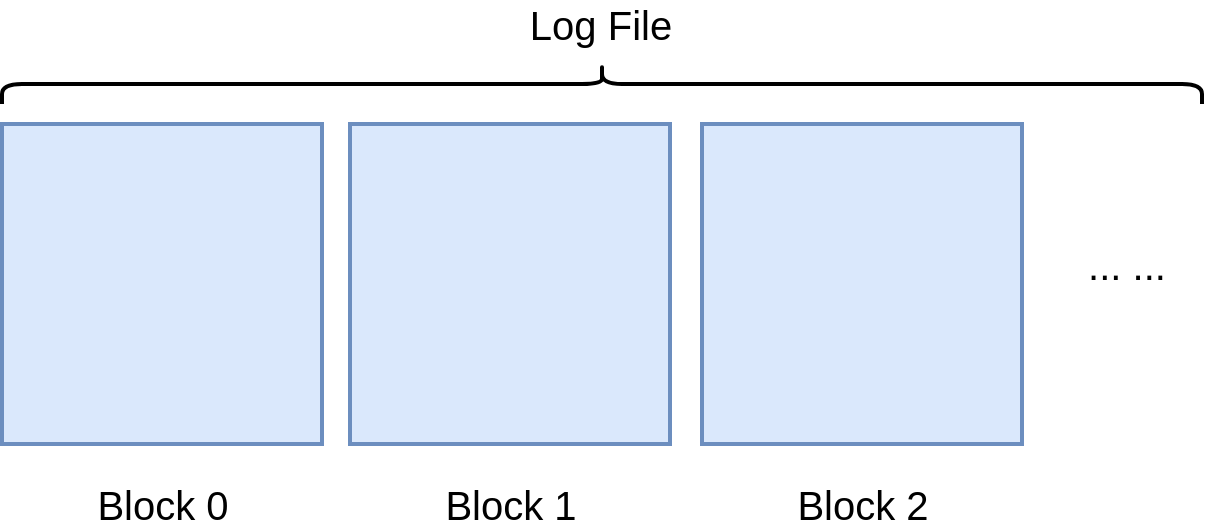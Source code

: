 <mxfile version="14.2.4" type="embed" pages="5">
    <diagram id="dQNIG8Q27GlIKvFxdfMV" name="file vs block">
        <mxGraphModel dx="861" dy="679" grid="1" gridSize="10" guides="1" tooltips="1" connect="1" arrows="1" fold="1" page="1" pageScale="1" pageWidth="827" pageHeight="1169" background="#ffffff" math="0" shadow="0">
            <root>
                <mxCell id="0"/>
                <mxCell id="1" parent="0"/>
                <mxCell id="2" value="" style="rounded=0;whiteSpace=wrap;html=1;strokeWidth=2;fillColor=#dae8fc;strokeColor=#6c8ebf;" parent="1" vertex="1">
                    <mxGeometry x="160" y="280" width="160" height="160" as="geometry"/>
                </mxCell>
                <mxCell id="3" value="&lt;font style=&quot;font-size: 20px&quot;&gt;Log File&lt;br&gt;&lt;/font&gt;" style="text;html=1;align=center;verticalAlign=middle;resizable=0;points=[];autosize=1;" parent="1" vertex="1">
                    <mxGeometry x="414" y="220" width="90" height="20" as="geometry"/>
                </mxCell>
                <mxCell id="4" value="" style="shape=curlyBracket;whiteSpace=wrap;html=1;rounded=1;strokeWidth=2;rotation=90;" parent="1" vertex="1">
                    <mxGeometry x="450" y="-40" width="20" height="600" as="geometry"/>
                </mxCell>
                <mxCell id="5" value="" style="rounded=0;whiteSpace=wrap;html=1;strokeWidth=2;fillColor=#dae8fc;strokeColor=#6c8ebf;" parent="1" vertex="1">
                    <mxGeometry x="334" y="280" width="160" height="160" as="geometry"/>
                </mxCell>
                <mxCell id="6" value="" style="rounded=0;whiteSpace=wrap;html=1;strokeWidth=2;fillColor=#dae8fc;strokeColor=#6c8ebf;" parent="1" vertex="1">
                    <mxGeometry x="510" y="280" width="160" height="160" as="geometry"/>
                </mxCell>
                <mxCell id="7" value="&lt;font style=&quot;font-size: 20px&quot;&gt;... ...&lt;br&gt;&lt;/font&gt;" style="text;html=1;align=center;verticalAlign=middle;resizable=0;points=[];autosize=1;" parent="1" vertex="1">
                    <mxGeometry x="697" y="340" width="50" height="20" as="geometry"/>
                </mxCell>
                <mxCell id="9" value="&lt;font style=&quot;font-size: 20px&quot;&gt;Block 0&lt;br&gt;&lt;/font&gt;" style="text;html=1;align=center;verticalAlign=middle;resizable=0;points=[];autosize=1;" parent="1" vertex="1">
                    <mxGeometry x="200" y="460" width="80" height="20" as="geometry"/>
                </mxCell>
                <mxCell id="10" value="&lt;font style=&quot;font-size: 20px&quot;&gt;Block 1&lt;br&gt;&lt;/font&gt;" style="text;html=1;align=center;verticalAlign=middle;resizable=0;points=[];autosize=1;" parent="1" vertex="1">
                    <mxGeometry x="374" y="460" width="80" height="20" as="geometry"/>
                </mxCell>
                <mxCell id="11" value="&lt;font style=&quot;font-size: 20px&quot;&gt;Block 2&lt;br&gt;&lt;/font&gt;" style="text;html=1;align=center;verticalAlign=middle;resizable=0;points=[];autosize=1;" parent="1" vertex="1">
                    <mxGeometry x="550" y="460" width="80" height="20" as="geometry"/>
                </mxCell>
            </root>
        </mxGraphModel>
    </diagram>
    <diagram id="fXOmMXj4YmX_HUZREp4D" name="record vs fragment">
        &#xa;        &#xa;        &#xa;        &#xa;&#xa;&#xa;&#xa;
        <mxGraphModel dx="861" dy="679" grid="1" gridSize="10" guides="1" tooltips="1" connect="1" arrows="1" fold="1" page="1" pageScale="1" pageWidth="827" pageHeight="1169" background="#ffffff" math="0" shadow="0">
            &#xa;            &#xa;            &#xa;            &#xa;&#xa;&#xa;&#xa;
            <root>
                &#xa;                &#xa;                &#xa;                &#xa;&#xa;&#xa;&#xa;
                <mxCell id="CwOyHAoWBClPPB-sF8l6-0"/>
                &#xa;                &#xa;                &#xa;                &#xa;&#xa;&#xa;&#xa;
                <mxCell id="CwOyHAoWBClPPB-sF8l6-1" parent="CwOyHAoWBClPPB-sF8l6-0"/>
                &#xa;                &#xa;                &#xa;                &#xa;&#xa;&#xa;&#xa;
                <mxCell id="WEcz3mI1UXbWzvbzAh6m-0" value="&lt;span style=&quot;font-size: 16px&quot;&gt;Full Fragment&lt;/span&gt;" style="rounded=0;whiteSpace=wrap;html=1;strokeWidth=2;fillColor=#ffe6cc;strokeColor=#d79b00;" parent="CwOyHAoWBClPPB-sF8l6-1" vertex="1">
                    &#xa;                    &#xa;                    &#xa;                    &#xa;&#xa;&#xa;&#xa;
                    <mxGeometry x="280" y="200" width="160" height="40" as="geometry"/>
                    &#xa;                    &#xa;                    &#xa;                    &#xa;&#xa;&#xa;&#xa;
                </mxCell>
                &#xa;                &#xa;                &#xa;                &#xa;&#xa;&#xa;&#xa;
                <mxCell id="H-gixUze9QXag6YhXeBz-0" value="&lt;font style=&quot;font-size: 20px&quot;&gt;Single Fragment Record&lt;br&gt;&lt;/font&gt;" style="text;html=1;align=right;verticalAlign=middle;resizable=0;points=[];autosize=1;" parent="CwOyHAoWBClPPB-sF8l6-1" vertex="1">
                    &#xa;                    &#xa;                    &#xa;                    &#xa;&#xa;&#xa;&#xa;
                    <mxGeometry x="40" y="210" width="230" height="20" as="geometry"/>
                    &#xa;                    &#xa;                    &#xa;                    &#xa;&#xa;&#xa;&#xa;
                </mxCell>
                &#xa;                &#xa;                &#xa;                &#xa;&#xa;&#xa;&#xa;
                <mxCell id="H-gixUze9QXag6YhXeBz-1" value="&lt;font style=&quot;font-size: 20px&quot;&gt;Multi Fragment Record&lt;br&gt;&lt;/font&gt;" style="text;html=1;align=right;verticalAlign=middle;resizable=0;points=[];autosize=1;" parent="CwOyHAoWBClPPB-sF8l6-1" vertex="1">
                    &#xa;                    &#xa;                    &#xa;                    &#xa;&#xa;&#xa;&#xa;
                    <mxGeometry x="45" y="370" width="220" height="20" as="geometry"/>
                    &#xa;                    &#xa;                    &#xa;                    &#xa;&#xa;&#xa;&#xa;
                </mxCell>
                &#xa;                &#xa;                &#xa;                &#xa;&#xa;&#xa;&#xa;
                <mxCell id="H-gixUze9QXag6YhXeBz-2" value="&lt;font style=&quot;font-size: 16px&quot;&gt;First Fragment&lt;/font&gt;" style="rounded=0;whiteSpace=wrap;html=1;strokeWidth=2;fillColor=#ffe6cc;strokeColor=#d79b00;" parent="CwOyHAoWBClPPB-sF8l6-1" vertex="1">
                    &#xa;                    &#xa;                    &#xa;                    &#xa;&#xa;&#xa;&#xa;
                    <mxGeometry x="280" y="280" width="160" height="40" as="geometry"/>
                    &#xa;                    &#xa;                    &#xa;                    &#xa;&#xa;&#xa;&#xa;
                </mxCell>
                &#xa;                &#xa;                &#xa;                &#xa;&#xa;&#xa;&#xa;
                <mxCell id="0oJmQu_wwgX_ptt2UDow-0" value="&lt;font style=&quot;font-size: 16px&quot;&gt;Middle Fragment&lt;/font&gt;" style="rounded=0;whiteSpace=wrap;html=1;strokeWidth=2;fillColor=#ffe6cc;strokeColor=#d79b00;" parent="CwOyHAoWBClPPB-sF8l6-1" vertex="1">
                    &#xa;                    &#xa;                    &#xa;                    &#xa;&#xa;&#xa;&#xa;
                    <mxGeometry x="280" y="320" width="160" height="40" as="geometry"/>
                    &#xa;                    &#xa;                    &#xa;                    &#xa;&#xa;&#xa;&#xa;
                </mxCell>
                &#xa;                &#xa;                &#xa;                &#xa;&#xa;&#xa;&#xa;
                <mxCell id="0oJmQu_wwgX_ptt2UDow-1" value="&lt;span style=&quot;font-size: 16px&quot;&gt;Middle Fragment&lt;/span&gt;" style="rounded=0;whiteSpace=wrap;html=1;strokeWidth=2;fillColor=#ffe6cc;strokeColor=#d79b00;" parent="CwOyHAoWBClPPB-sF8l6-1" vertex="1">
                    &#xa;                    &#xa;                    &#xa;                    &#xa;&#xa;&#xa;&#xa;
                    <mxGeometry x="280" y="360" width="160" height="40" as="geometry"/>
                    &#xa;                    &#xa;                    &#xa;                    &#xa;&#xa;&#xa;&#xa;
                </mxCell>
                &#xa;                &#xa;                &#xa;                &#xa;&#xa;&#xa;&#xa;
                <mxCell id="0oJmQu_wwgX_ptt2UDow-2" value="&lt;span style=&quot;font-size: 16px&quot;&gt;Middle Fragment&lt;/span&gt;" style="rounded=0;whiteSpace=wrap;html=1;strokeWidth=2;fillColor=#ffe6cc;strokeColor=#d79b00;" parent="CwOyHAoWBClPPB-sF8l6-1" vertex="1">
                    &#xa;                    &#xa;                    &#xa;                    &#xa;&#xa;&#xa;&#xa;
                    <mxGeometry x="280" y="400" width="160" height="40" as="geometry"/>
                    &#xa;                    &#xa;                    &#xa;                    &#xa;&#xa;&#xa;&#xa;
                </mxCell>
                &#xa;                &#xa;                &#xa;                &#xa;&#xa;&#xa;&#xa;
                <mxCell id="0oJmQu_wwgX_ptt2UDow-3" value="&lt;font style=&quot;font-size: 16px&quot;&gt;Last Fragment&lt;/font&gt;" style="rounded=0;whiteSpace=wrap;html=1;strokeWidth=2;fillColor=#ffe6cc;strokeColor=#d79b00;" parent="CwOyHAoWBClPPB-sF8l6-1" vertex="1">
                    &#xa;                    &#xa;                    &#xa;                    &#xa;&#xa;&#xa;&#xa;
                    <mxGeometry x="280" y="440" width="160" height="40" as="geometry"/>
                    &#xa;                    &#xa;                    &#xa;                    &#xa;&#xa;&#xa;&#xa;
                </mxCell>
                &#xa;                &#xa;                &#xa;                &#xa;&#xa;&#xa;&#xa;
                <mxCell id="uXiBhJkUpiwJW3SLDvEo-0" value="" style="shape=curlyBracket;whiteSpace=wrap;html=1;rounded=1;strokeWidth=2;rotation=-180;" parent="CwOyHAoWBClPPB-sF8l6-1" vertex="1">
                    &#xa;                    &#xa;                    &#xa;                    &#xa;&#xa;&#xa;&#xa;
                    <mxGeometry x="450" y="320" width="20" height="120" as="geometry"/>
                    &#xa;                    &#xa;                    &#xa;                    &#xa;&#xa;&#xa;&#xa;
                </mxCell>
                &#xa;                &#xa;                &#xa;                &#xa;&#xa;&#xa;&#xa;
                <mxCell id="uXiBhJkUpiwJW3SLDvEo-1" value="&lt;div&gt;&lt;span style=&quot;font-size: 20px&quot;&gt;0 .. n&lt;/span&gt;&lt;/div&gt;" style="text;html=1;align=center;verticalAlign=middle;resizable=0;points=[];autosize=1;" parent="CwOyHAoWBClPPB-sF8l6-1" vertex="1">
                    &#xa;                    &#xa;                    &#xa;                    &#xa;&#xa;&#xa;&#xa;
                    <mxGeometry x="470" y="370" width="60" height="20" as="geometry"/>
                    &#xa;                    &#xa;                    &#xa;                    &#xa;&#xa;&#xa;&#xa;
                </mxCell>
                &#xa;                &#xa;                &#xa;                &#xa;&#xa;&#xa;&#xa;
            </root>
            &#xa;            &#xa;            &#xa;            &#xa;&#xa;&#xa;&#xa;
        </mxGraphModel>
        &#xa;        &#xa;        &#xa;        &#xa;&#xa;&#xa;&#xa;
    </diagram>
    <diagram name="fragment vs block" id="wWbwNRw9LU0QNiTlae4H">
        &#xa;
        <mxGraphModel dx="861" dy="679" grid="1" gridSize="10" guides="1" tooltips="1" connect="1" arrows="1" fold="1" page="1" pageScale="1" pageWidth="827" pageHeight="1169" background="#ffffff" math="0" shadow="0">
            &#xa;
            <root>
                &#xa;
                <mxCell id="0HZnqKYObF7xLL45XPN7-0"/>
                &#xa;
                <mxCell id="0HZnqKYObF7xLL45XPN7-1" parent="0HZnqKYObF7xLL45XPN7-0"/>
                &#xa;
                <mxCell id="0HZnqKYObF7xLL45XPN7-2" value="&lt;span style=&quot;font-size: 16px&quot;&gt;Full Fragment&lt;/span&gt;" style="rounded=0;whiteSpace=wrap;html=1;strokeWidth=2;fillColor=#f5f5f5;strokeColor=#666666;fontColor=#333333;" parent="0HZnqKYObF7xLL45XPN7-1" vertex="1">
                    &#xa;
                    <mxGeometry x="280" y="200" width="160" height="40" as="geometry"/>
                    &#xa;
                </mxCell>
                &#xa;
                <mxCell id="0HZnqKYObF7xLL45XPN7-3" value="&lt;font style=&quot;font-size: 20px&quot;&gt;Block x&lt;br&gt;&lt;/font&gt;" style="text;html=1;align=right;verticalAlign=middle;resizable=0;points=[];autosize=1;" parent="0HZnqKYObF7xLL45XPN7-1" vertex="1">
                    &#xa;
                    <mxGeometry x="320" y="370" width="80" height="20" as="geometry"/>
                    &#xa;
                </mxCell>
                &#xa;
                <mxCell id="0HZnqKYObF7xLL45XPN7-5" value="&lt;font style=&quot;font-size: 16px&quot;&gt;First Fragment&lt;/font&gt;" style="rounded=0;whiteSpace=wrap;html=1;strokeWidth=2;fillColor=#f8cecc;strokeColor=#b85450;" parent="0HZnqKYObF7xLL45XPN7-1" vertex="1">
                    &#xa;
                    <mxGeometry x="280" y="320" width="160" height="40" as="geometry"/>
                    &#xa;
                </mxCell>
                &#xa;
                <mxCell id="0HZnqKYObF7xLL45XPN7-6" value="&lt;font style=&quot;font-size: 16px&quot;&gt;Middle Fragment&lt;/font&gt;" style="rounded=0;whiteSpace=wrap;html=1;strokeWidth=2;fillColor=#f8cecc;strokeColor=#b85450;" parent="0HZnqKYObF7xLL45XPN7-1" vertex="1">
                    &#xa;
                    <mxGeometry x="480" y="200" width="160" height="160" as="geometry"/>
                    &#xa;
                </mxCell>
                &#xa;
                <mxCell id="0HZnqKYObF7xLL45XPN7-9" value="&lt;font style=&quot;font-size: 16px&quot;&gt;Last Fragment&lt;/font&gt;" style="rounded=0;whiteSpace=wrap;html=1;strokeWidth=2;fillColor=#f8cecc;strokeColor=#b85450;" parent="0HZnqKYObF7xLL45XPN7-1" vertex="1">
                    &#xa;
                    <mxGeometry x="680" y="200" width="160" height="40" as="geometry"/>
                    &#xa;
                </mxCell>
                &#xa;
                <mxCell id="0HZnqKYObF7xLL45XPN7-12" value="&lt;span style=&quot;font-size: 16px&quot;&gt;Full Fragment&lt;/span&gt;" style="rounded=0;whiteSpace=wrap;html=1;strokeWidth=2;fillColor=#dae8fc;strokeColor=#6c8ebf;" parent="0HZnqKYObF7xLL45XPN7-1" vertex="1">
                    &#xa;
                    <mxGeometry x="280" y="240" width="160" height="40" as="geometry"/>
                    &#xa;
                </mxCell>
                &#xa;
                <mxCell id="0HZnqKYObF7xLL45XPN7-13" value="&lt;span style=&quot;font-size: 16px&quot;&gt;Full Fragment&lt;/span&gt;" style="rounded=0;whiteSpace=wrap;html=1;strokeWidth=2;fillColor=#d5e8d4;strokeColor=#82b366;" parent="0HZnqKYObF7xLL45XPN7-1" vertex="1">
                    &#xa;
                    <mxGeometry x="280" y="280" width="160" height="40" as="geometry"/>
                    &#xa;
                </mxCell>
                &#xa;
                <mxCell id="0HZnqKYObF7xLL45XPN7-14" value="&lt;font style=&quot;font-size: 20px&quot;&gt;Block x+1&lt;br&gt;&lt;/font&gt;" style="text;html=1;align=right;verticalAlign=middle;resizable=0;points=[];autosize=1;" parent="0HZnqKYObF7xLL45XPN7-1" vertex="1">
                    &#xa;
                    <mxGeometry x="510" y="370" width="100" height="20" as="geometry"/>
                    &#xa;
                </mxCell>
                &#xa;
                <mxCell id="Wz-drP5v7XqaI_OFIj_U-0" value="&lt;span style=&quot;font-size: 16px&quot;&gt;... ...&lt;/span&gt;" style="rounded=0;whiteSpace=wrap;html=1;strokeWidth=2;fillColor=#f5f5f5;strokeColor=#666666;fontColor=#333333;" parent="0HZnqKYObF7xLL45XPN7-1" vertex="1">
                    &#xa;
                    <mxGeometry x="680" y="240" width="160" height="120" as="geometry"/>
                    &#xa;
                </mxCell>
                &#xa;
                <mxCell id="Wz-drP5v7XqaI_OFIj_U-1" value="&lt;font style=&quot;font-size: 20px&quot;&gt;Block x+2&lt;br&gt;&lt;/font&gt;" style="text;html=1;align=right;verticalAlign=middle;resizable=0;points=[];autosize=1;" parent="0HZnqKYObF7xLL45XPN7-1" vertex="1">
                    &#xa;
                    <mxGeometry x="710" y="370" width="100" height="20" as="geometry"/>
                    &#xa;
                </mxCell>
                &#xa;
            </root>
            &#xa;
        </mxGraphModel>
        &#xa;
    </diagram>
    <diagram name="fragment" id="3vMD-llU6m5H2Yd9R2HX">
        &#xa;        &#xa;        &#xa;&#xa;&#xa;
        <mxGraphModel dx="861" dy="679" grid="1" gridSize="10" guides="1" tooltips="1" connect="1" arrows="1" fold="1" page="1" pageScale="1" pageWidth="827" pageHeight="1169" background="#ffffff" math="0" shadow="0">
            &#xa;            &#xa;            &#xa;&#xa;&#xa;
            <root>
                &#xa;                &#xa;                &#xa;&#xa;&#xa;
                <mxCell id="UnMFiVKTBid4qEEtKHwY-0"/>
                &#xa;                &#xa;                &#xa;&#xa;&#xa;
                <mxCell id="UnMFiVKTBid4qEEtKHwY-1" parent="UnMFiVKTBid4qEEtKHwY-0"/>
                &#xa;                &#xa;                &#xa;&#xa;&#xa;
                <mxCell id="UnMFiVKTBid4qEEtKHwY-2" value="&lt;font style=&quot;font-size: 16px&quot;&gt;Header&lt;/font&gt;" style="rounded=0;whiteSpace=wrap;html=1;strokeWidth=2;fillColor=#f8cecc;strokeColor=#b85450;" parent="UnMFiVKTBid4qEEtKHwY-1" vertex="1">
                    &#xa;                    &#xa;                    &#xa;&#xa;&#xa;
                    <mxGeometry x="280" y="640" width="80" height="40" as="geometry"/>
                    &#xa;                    &#xa;                    &#xa;&#xa;&#xa;
                </mxCell>
                &#xa;                &#xa;                &#xa;&#xa;&#xa;
                <mxCell id="7MPgu_NTfOm7TpDiJjkW-2" value="&lt;font style=&quot;font-size: 16px&quot;&gt;Data&lt;/font&gt;" style="rounded=0;whiteSpace=wrap;html=1;strokeWidth=2;fillColor=#fff2cc;strokeColor=#d6b656;" parent="UnMFiVKTBid4qEEtKHwY-1" vertex="1">
                    &#xa;                    &#xa;                    &#xa;&#xa;&#xa;
                    <mxGeometry x="360" y="640" width="320" height="40" as="geometry"/>
                    &#xa;                    &#xa;                    &#xa;&#xa;&#xa;
                </mxCell>
                &#xa;                &#xa;                &#xa;&#xa;&#xa;
                <mxCell id="7MPgu_NTfOm7TpDiJjkW-3" value="&lt;font style=&quot;font-size: 12px&quot;&gt;4-byte&lt;br&gt;CRC&lt;br&gt;&lt;/font&gt;" style="rounded=0;whiteSpace=wrap;html=1;strokeWidth=2;fillColor=#d5e8d4;strokeColor=#82b366;" parent="UnMFiVKTBid4qEEtKHwY-1" vertex="1">
                    &#xa;                    &#xa;                    &#xa;&#xa;&#xa;
                    <mxGeometry x="180" y="720" width="160" height="40" as="geometry"/>
                    &#xa;                    &#xa;                    &#xa;&#xa;&#xa;
                </mxCell>
                &#xa;                &#xa;                &#xa;&#xa;&#xa;
                <mxCell id="7MPgu_NTfOm7TpDiJjkW-4" value="&lt;font style=&quot;font-size: 12px&quot;&gt;2-byte&lt;br&gt;Length&lt;br&gt;&lt;/font&gt;" style="rounded=0;whiteSpace=wrap;html=1;strokeWidth=2;fillColor=#d5e8d4;strokeColor=#82b366;" parent="UnMFiVKTBid4qEEtKHwY-1" vertex="1">
                    &#xa;                    &#xa;                    &#xa;&#xa;&#xa;
                    <mxGeometry x="340" y="720" width="80" height="40" as="geometry"/>
                    &#xa;                    &#xa;                    &#xa;&#xa;&#xa;
                </mxCell>
                &#xa;                &#xa;                &#xa;&#xa;&#xa;
                <mxCell id="7MPgu_NTfOm7TpDiJjkW-5" value="&lt;font style=&quot;font-size: 12px&quot;&gt;1-byte&lt;br&gt;Type&lt;br&gt;&lt;/font&gt;" style="rounded=0;whiteSpace=wrap;html=1;strokeWidth=2;fillColor=#d5e8d4;strokeColor=#82b366;" parent="UnMFiVKTBid4qEEtKHwY-1" vertex="1">
                    &#xa;                    &#xa;                    &#xa;&#xa;&#xa;
                    <mxGeometry x="420" y="720" width="40" height="40" as="geometry"/>
                    &#xa;                    &#xa;                    &#xa;&#xa;&#xa;
                </mxCell>
                &#xa;                &#xa;                &#xa;&#xa;&#xa;
                <mxCell id="7MPgu_NTfOm7TpDiJjkW-6" value="" style="shape=curlyBracket;whiteSpace=wrap;html=1;rounded=1;strokeWidth=2;rotation=90;" parent="UnMFiVKTBid4qEEtKHwY-1" vertex="1">
                    &#xa;                    &#xa;                    &#xa;&#xa;&#xa;
                    <mxGeometry x="310" y="560" width="20" height="280" as="geometry"/>
                    &#xa;                    &#xa;                    &#xa;&#xa;&#xa;
                </mxCell>
                &#xa;                &#xa;                &#xa;&#xa;&#xa;
            </root>
            &#xa;            &#xa;            &#xa;&#xa;&#xa;
        </mxGraphModel>
        &#xa;        &#xa;        &#xa;&#xa;&#xa;
    </diagram>
    <diagram id="IZlyL9wclulXdniI9TRE" name="gap">
        <mxGraphModel dx="861" dy="679" grid="1" gridSize="10" guides="1" tooltips="1" connect="1" arrows="1" fold="1" page="1" pageScale="1" pageWidth="827" pageHeight="1169" background="#ffffff" math="0" shadow="0">
            <root>
                <mxCell id="ZNNsV0nwYh4lakDR2jdh-0"/>
                <mxCell id="ZNNsV0nwYh4lakDR2jdh-1" parent="ZNNsV0nwYh4lakDR2jdh-0"/>
                <mxCell id="2RZA5A5tHJ3Rw-d4LuQB-0" value="&lt;font style=&quot;font-size: 16px&quot;&gt;Used&lt;/font&gt;" style="rounded=0;whiteSpace=wrap;html=1;strokeWidth=2;fillColor=#dae8fc;strokeColor=#6c8ebf;" parent="ZNNsV0nwYh4lakDR2jdh-1" vertex="1">
                    <mxGeometry x="280" y="280" width="160" height="160" as="geometry"/>
                </mxCell>
                <mxCell id="DnBBVOpG_D9EvvBTzaR2-0" value="&lt;font style=&quot;font-size: 16px&quot;&gt;Gap&lt;/font&gt;" style="rounded=0;whiteSpace=wrap;html=1;strokeWidth=2;fillColor=#f5f5f5;strokeColor=#666666;fontColor=#333333;" parent="ZNNsV0nwYh4lakDR2jdh-1" vertex="1">
                    <mxGeometry x="400" y="420" width="40" height="20" as="geometry"/>
                </mxCell>
                <mxCell id="ddMevLrLR1dOWT4e3bhH-2" value="" style="rounded=0;orthogonalLoop=1;jettySize=auto;html=1;entryX=0.5;entryY=1;entryDx=0;entryDy=0;strokeWidth=2;" parent="ZNNsV0nwYh4lakDR2jdh-1" source="ddMevLrLR1dOWT4e3bhH-0" target="DnBBVOpG_D9EvvBTzaR2-0" edge="1">
                    <mxGeometry relative="1" as="geometry">
                        <mxPoint x="400" y="480" as="targetPoint"/>
                    </mxGeometry>
                </mxCell>
                <mxCell id="ddMevLrLR1dOWT4e3bhH-0" value="&lt;font style=&quot;font-size: 20px&quot;&gt;0x00 0x00 0x00 ... ...&lt;br&gt;&lt;/font&gt;" style="text;html=1;align=right;verticalAlign=middle;resizable=0;points=[];autosize=1;" parent="ZNNsV0nwYh4lakDR2jdh-1" vertex="1">
                    <mxGeometry x="320" y="460" width="200" height="20" as="geometry"/>
                </mxCell>
            </root>
        </mxGraphModel>
    </diagram>
</mxfile>